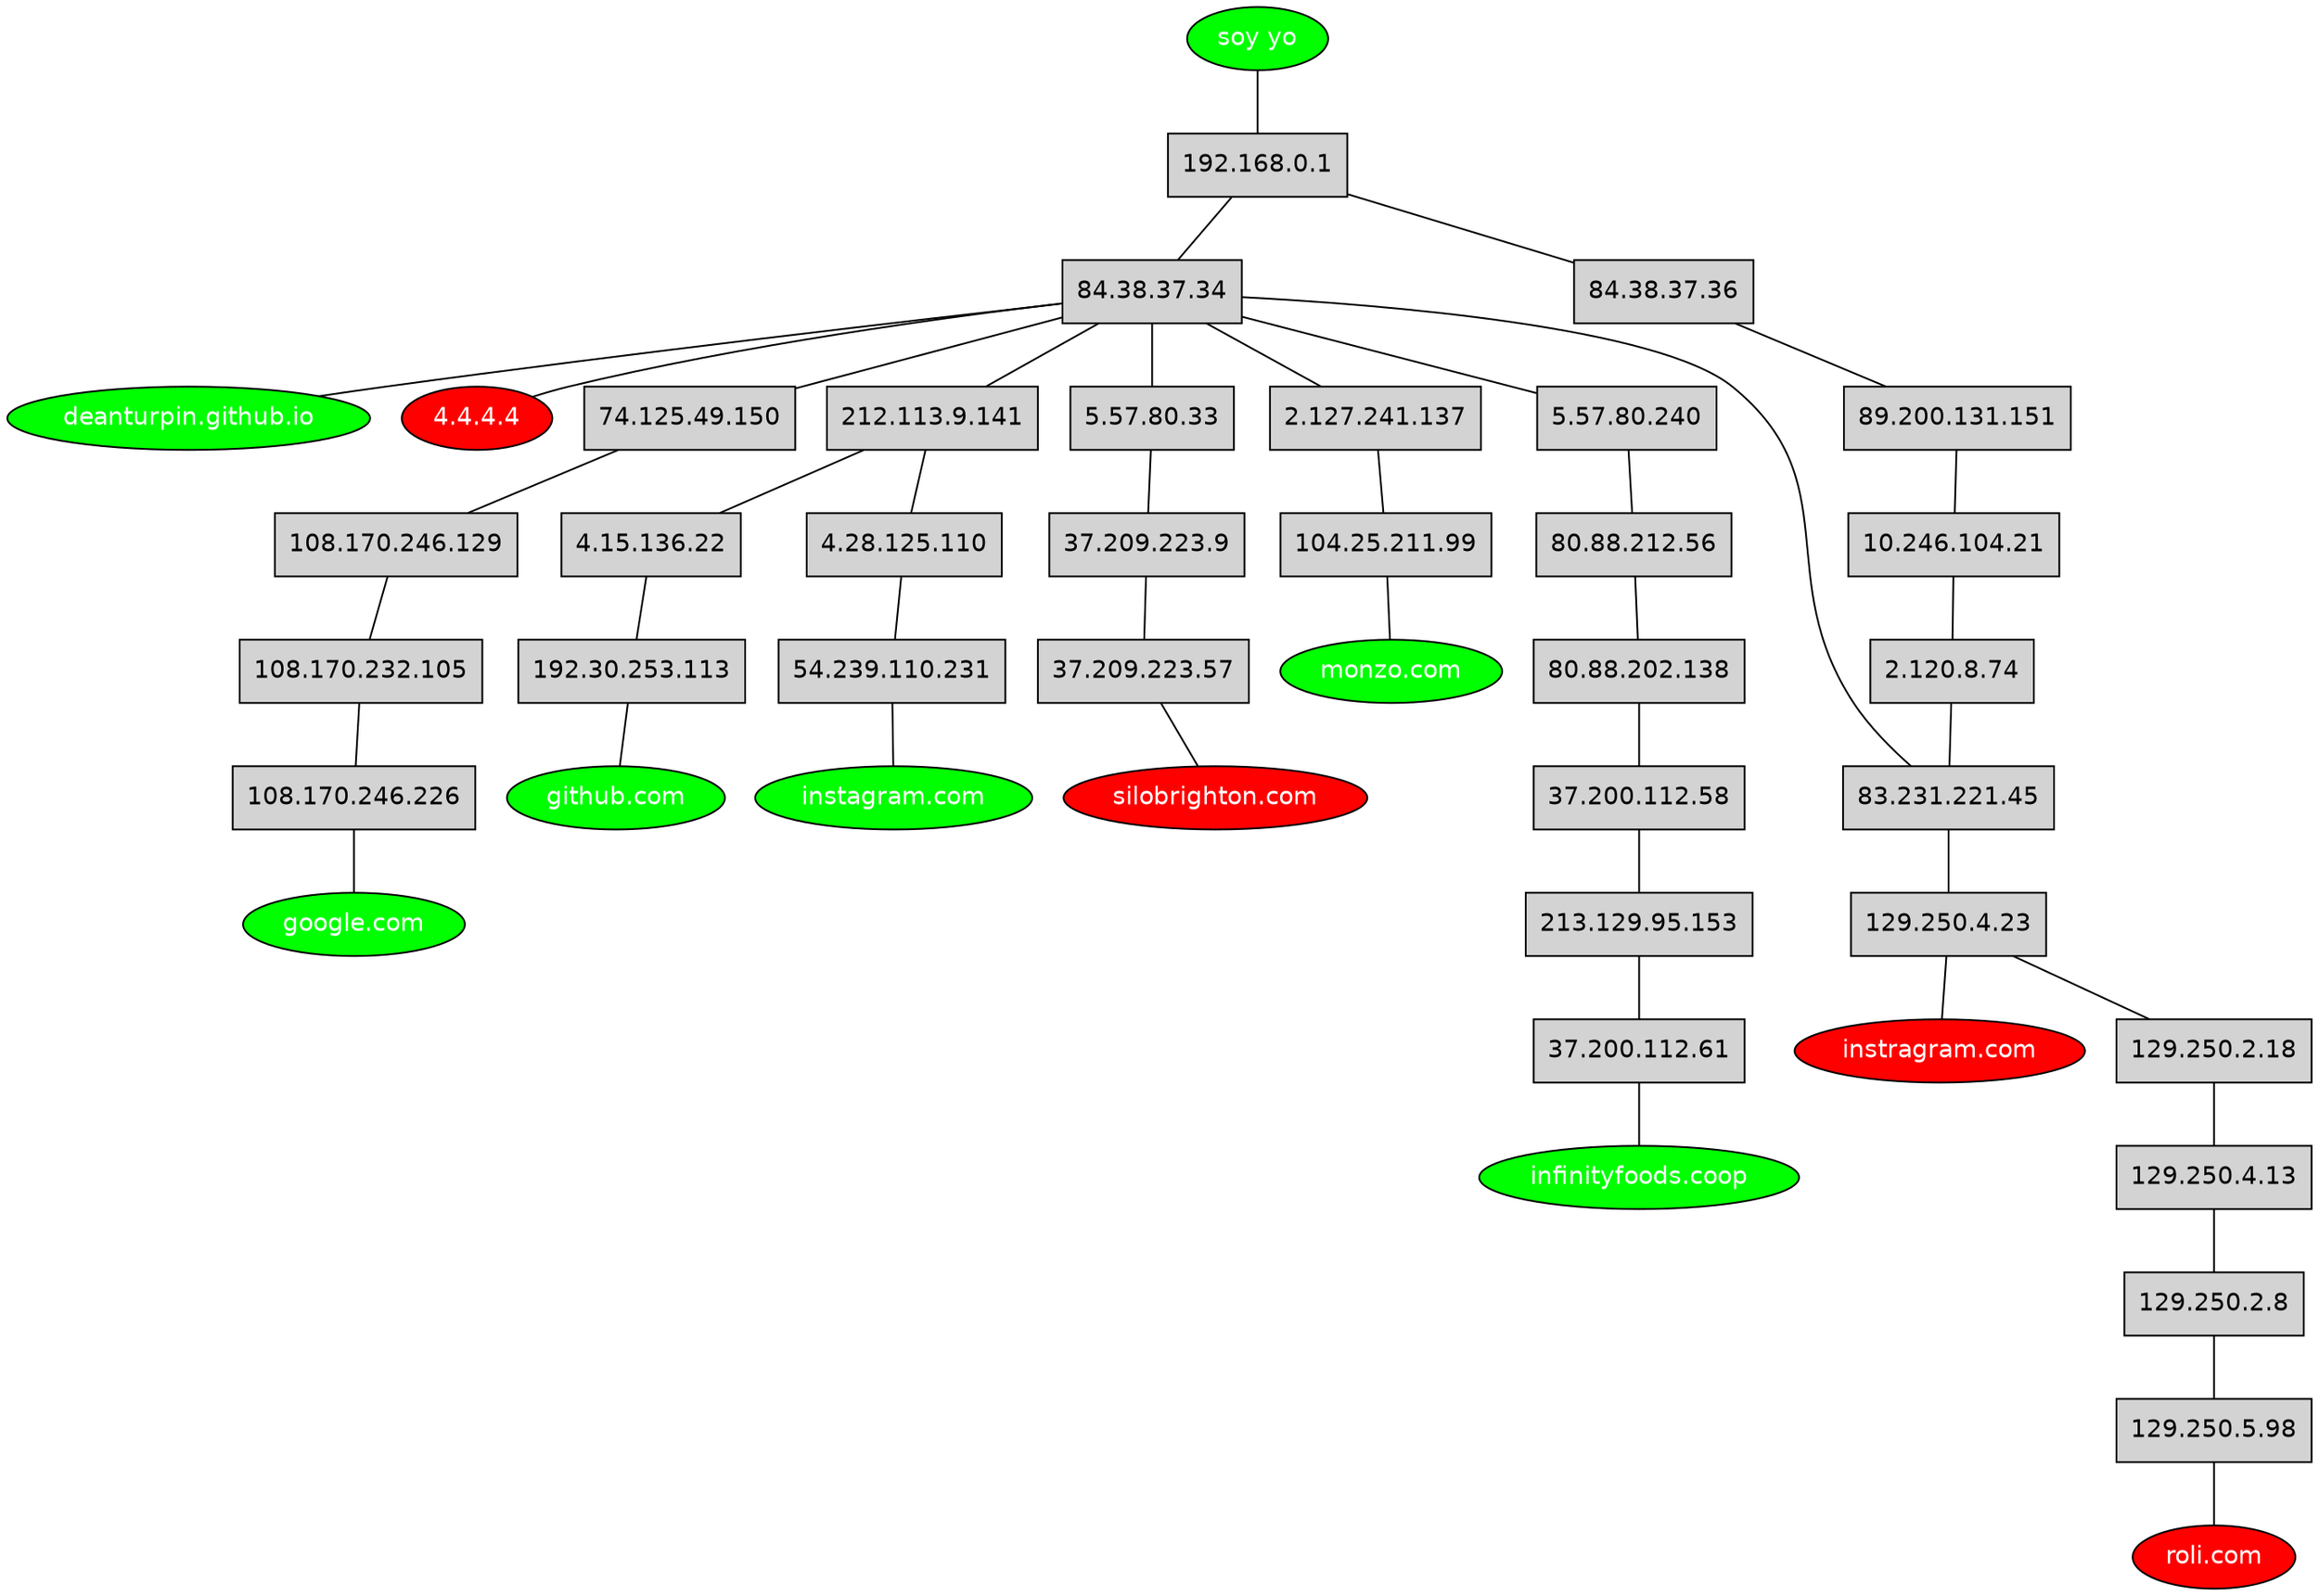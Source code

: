 strict graph {

  node [shape=rectangle style=filled fontname=helvetica]
  "soy yo" [fillcolor=green shape=oval fontcolor=white]

  "google.com" [fillcolor=green shape=oval fontcolor=white]
  "deanturpin.github.io" [fillcolor=green shape=oval fontcolor=white]
  "github.com" [fillcolor=green shape=oval fontcolor=white]
  "silobrighton.com" [fillcolor=red shape=oval fontcolor=white]
  "instagram.com" [fillcolor=green shape=oval fontcolor=white]
  "monzo.com" [fillcolor=green shape=oval fontcolor=white]
  "infinityfoods.coop" [fillcolor=green shape=oval fontcolor=white]
  "roli.com" [fillcolor=red shape=oval fontcolor=white]
  "4.4.4.4" [fillcolor=red shape=oval fontcolor=white]
  "instragram.com" [fillcolor=red shape=oval fontcolor=white]
  "soy yo"--"192.168.0.1"--"84.38.37.34"--"74.125.49.150"--"108.170.246.129"--"108.170.232.105"--"108.170.246.226"--"google.com"
  "soy yo"--"192.168.0.1"--"84.38.37.34"--"deanturpin.github.io"
  "soy yo"--"192.168.0.1"--"84.38.37.34"--"212.113.9.141"--"4.15.136.22"--"192.30.253.113"--"github.com"
  "soy yo"--"192.168.0.1"--"84.38.37.34"--"5.57.80.33"--"37.209.223.9"--"37.209.223.57"--"silobrighton.com"
  "soy yo"--"192.168.0.1"--"84.38.37.34"--"212.113.9.141"--"4.28.125.110"--"54.239.110.231"--"instagram.com"
  "soy yo"--"192.168.0.1"--"84.38.37.34"--"2.127.241.137"--"104.25.211.99"--"monzo.com"
  "soy yo"--"192.168.0.1"--"84.38.37.34"--"5.57.80.240"--"80.88.212.56"--"80.88.202.138"--"37.200.112.58"--"213.129.95.153"--"37.200.112.61"--"infinityfoods.coop"
  "soy yo"--"192.168.0.1"--"84.38.37.34"--"83.231.221.45"--"129.250.4.23"--"129.250.2.18"--"129.250.4.13"--"129.250.2.8"--"129.250.5.98"--"roli.com"
  "soy yo"--"192.168.0.1"--"84.38.37.34"--"4.4.4.4"
  "soy yo"--"192.168.0.1"--"84.38.37.36"--"89.200.131.151"--"10.246.104.21"--"2.120.8.74"--"83.231.221.45"--"129.250.4.23"--"instragram.com"
}
